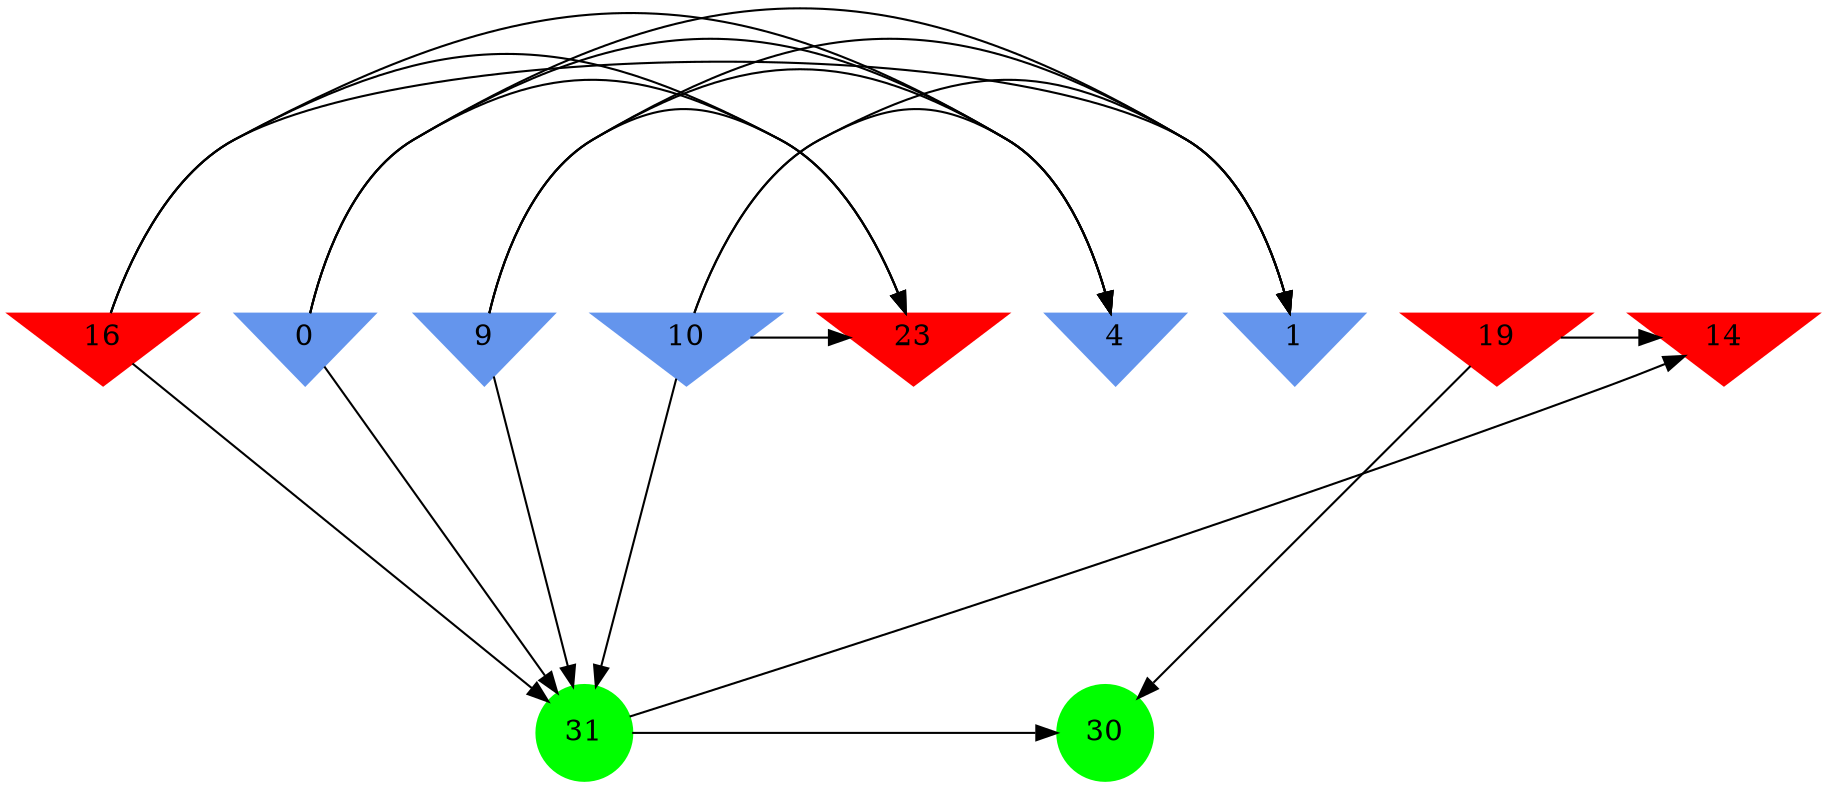 digraph brain {
	ranksep=2.0;
	0 [shape=invtriangle,style=filled,color=cornflowerblue];
	1 [shape=invtriangle,style=filled,color=cornflowerblue];
	4 [shape=invtriangle,style=filled,color=cornflowerblue];
	9 [shape=invtriangle,style=filled,color=cornflowerblue];
	10 [shape=invtriangle,style=filled,color=cornflowerblue];
	14 [shape=invtriangle,style=filled,color=red];
	16 [shape=invtriangle,style=filled,color=red];
	19 [shape=invtriangle,style=filled,color=red];
	23 [shape=invtriangle,style=filled,color=red];
	30 [shape=circle,style=filled,color=green];
	31 [shape=circle,style=filled,color=green];
	10	->	4;
	10	->	31;
	10	->	23;
	10	->	1;
	0	->	4;
	0	->	31;
	0	->	23;
	0	->	1;
	16	->	4;
	16	->	31;
	16	->	23;
	16	->	1;
	9	->	4;
	9	->	31;
	9	->	23;
	9	->	1;
	19	->	30;
	19	->	14;
	31	->	30;
	31	->	14;
	{ rank=same; 0; 1; 4; 9; 10; 14; 16; 19; 23; }
	{ rank=same; }
	{ rank=same; 30; 31; }
}

